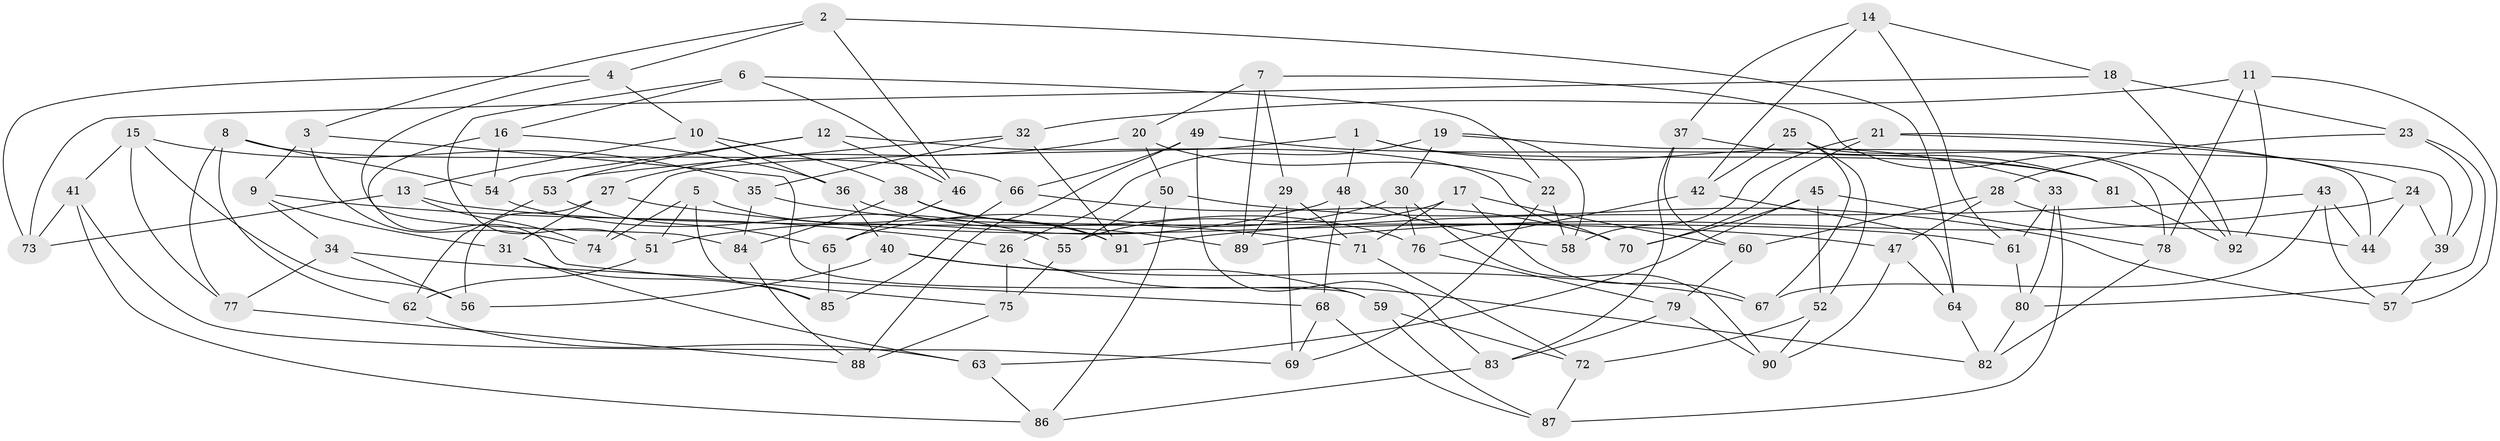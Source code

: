 // Generated by graph-tools (version 1.1) at 2025/57/03/09/25 04:57:02]
// undirected, 92 vertices, 184 edges
graph export_dot {
graph [start="1"]
  node [color=gray90,style=filled];
  1;
  2;
  3;
  4;
  5;
  6;
  7;
  8;
  9;
  10;
  11;
  12;
  13;
  14;
  15;
  16;
  17;
  18;
  19;
  20;
  21;
  22;
  23;
  24;
  25;
  26;
  27;
  28;
  29;
  30;
  31;
  32;
  33;
  34;
  35;
  36;
  37;
  38;
  39;
  40;
  41;
  42;
  43;
  44;
  45;
  46;
  47;
  48;
  49;
  50;
  51;
  52;
  53;
  54;
  55;
  56;
  57;
  58;
  59;
  60;
  61;
  62;
  63;
  64;
  65;
  66;
  67;
  68;
  69;
  70;
  71;
  72;
  73;
  74;
  75;
  76;
  77;
  78;
  79;
  80;
  81;
  82;
  83;
  84;
  85;
  86;
  87;
  88;
  89;
  90;
  91;
  92;
  1 -- 33;
  1 -- 48;
  1 -- 81;
  1 -- 74;
  2 -- 46;
  2 -- 64;
  2 -- 3;
  2 -- 4;
  3 -- 9;
  3 -- 59;
  3 -- 74;
  4 -- 73;
  4 -- 10;
  4 -- 84;
  5 -- 91;
  5 -- 51;
  5 -- 85;
  5 -- 74;
  6 -- 22;
  6 -- 46;
  6 -- 16;
  6 -- 51;
  7 -- 89;
  7 -- 20;
  7 -- 29;
  7 -- 92;
  8 -- 77;
  8 -- 62;
  8 -- 54;
  8 -- 66;
  9 -- 31;
  9 -- 34;
  9 -- 26;
  10 -- 38;
  10 -- 13;
  10 -- 36;
  11 -- 57;
  11 -- 32;
  11 -- 92;
  11 -- 78;
  12 -- 70;
  12 -- 46;
  12 -- 54;
  12 -- 53;
  13 -- 74;
  13 -- 73;
  13 -- 61;
  14 -- 37;
  14 -- 61;
  14 -- 18;
  14 -- 42;
  15 -- 41;
  15 -- 35;
  15 -- 56;
  15 -- 77;
  16 -- 36;
  16 -- 54;
  16 -- 75;
  17 -- 71;
  17 -- 55;
  17 -- 67;
  17 -- 60;
  18 -- 73;
  18 -- 92;
  18 -- 23;
  19 -- 26;
  19 -- 39;
  19 -- 30;
  19 -- 58;
  20 -- 50;
  20 -- 27;
  20 -- 22;
  21 -- 70;
  21 -- 24;
  21 -- 44;
  21 -- 58;
  22 -- 58;
  22 -- 69;
  23 -- 28;
  23 -- 39;
  23 -- 80;
  24 -- 39;
  24 -- 44;
  24 -- 89;
  25 -- 67;
  25 -- 42;
  25 -- 78;
  25 -- 52;
  26 -- 82;
  26 -- 75;
  27 -- 31;
  27 -- 47;
  27 -- 56;
  28 -- 47;
  28 -- 60;
  28 -- 44;
  29 -- 71;
  29 -- 69;
  29 -- 89;
  30 -- 76;
  30 -- 65;
  30 -- 90;
  31 -- 85;
  31 -- 63;
  32 -- 35;
  32 -- 91;
  32 -- 53;
  33 -- 80;
  33 -- 61;
  33 -- 87;
  34 -- 77;
  34 -- 68;
  34 -- 56;
  35 -- 71;
  35 -- 84;
  36 -- 89;
  36 -- 40;
  37 -- 60;
  37 -- 81;
  37 -- 83;
  38 -- 91;
  38 -- 84;
  38 -- 76;
  39 -- 57;
  40 -- 59;
  40 -- 67;
  40 -- 56;
  41 -- 86;
  41 -- 69;
  41 -- 73;
  42 -- 64;
  42 -- 76;
  43 -- 44;
  43 -- 91;
  43 -- 57;
  43 -- 67;
  45 -- 63;
  45 -- 52;
  45 -- 70;
  45 -- 78;
  46 -- 65;
  47 -- 64;
  47 -- 90;
  48 -- 68;
  48 -- 51;
  48 -- 58;
  49 -- 88;
  49 -- 66;
  49 -- 81;
  49 -- 83;
  50 -- 86;
  50 -- 55;
  50 -- 57;
  51 -- 62;
  52 -- 72;
  52 -- 90;
  53 -- 62;
  53 -- 65;
  54 -- 55;
  55 -- 75;
  59 -- 72;
  59 -- 87;
  60 -- 79;
  61 -- 80;
  62 -- 63;
  63 -- 86;
  64 -- 82;
  65 -- 85;
  66 -- 70;
  66 -- 85;
  68 -- 69;
  68 -- 87;
  71 -- 72;
  72 -- 87;
  75 -- 88;
  76 -- 79;
  77 -- 88;
  78 -- 82;
  79 -- 83;
  79 -- 90;
  80 -- 82;
  81 -- 92;
  83 -- 86;
  84 -- 88;
}
